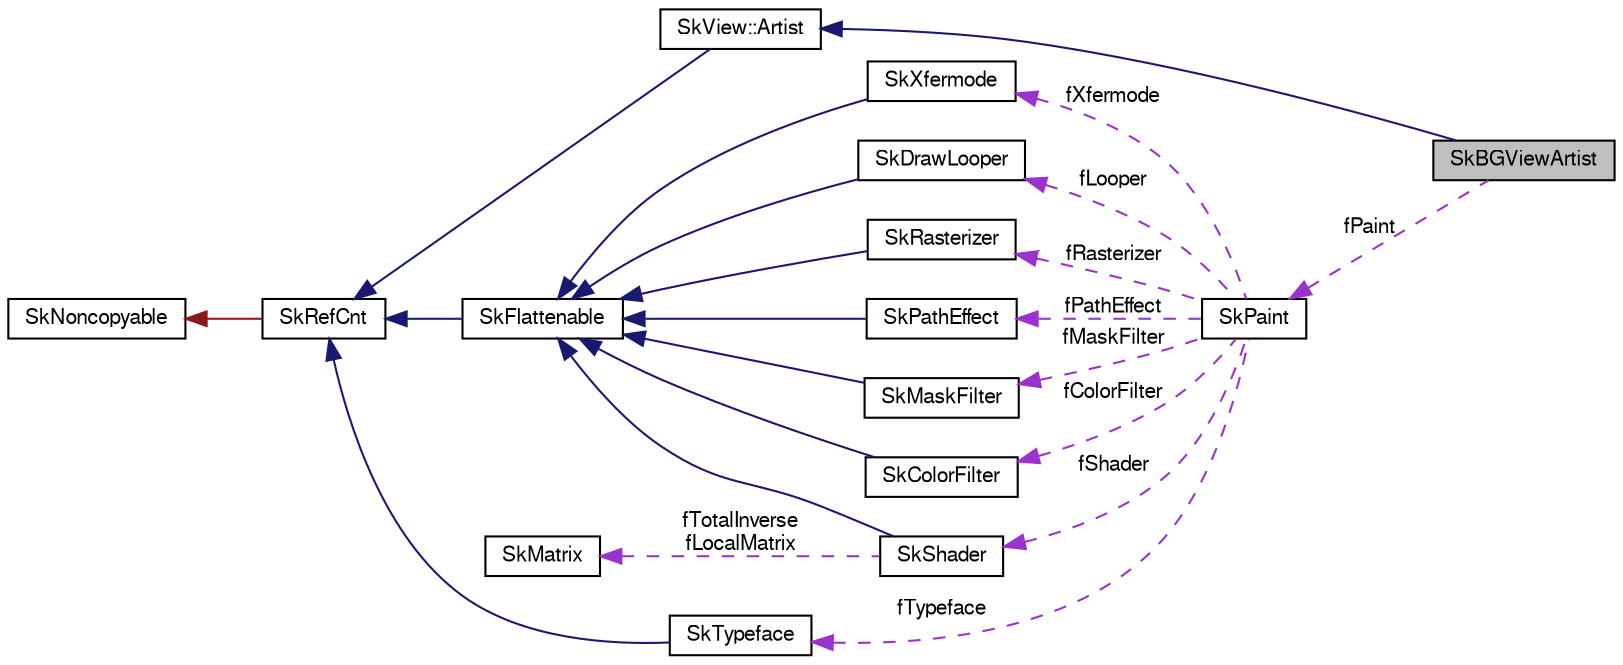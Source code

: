 digraph G
{
  edge [fontname="FreeSans",fontsize="10",labelfontname="FreeSans",labelfontsize="10"];
  node [fontname="FreeSans",fontsize="10",shape=record];
  rankdir=LR;
  Node1 [label="SkBGViewArtist",height=0.2,width=0.4,color="black", fillcolor="grey75", style="filled" fontcolor="black"];
  Node2 -> Node1 [dir=back,color="midnightblue",fontsize="10",style="solid",fontname="FreeSans"];
  Node2 [label="SkView::Artist",height=0.2,width=0.4,color="black", fillcolor="white", style="filled",URL="$class_sk_view_1_1_artist.html"];
  Node3 -> Node2 [dir=back,color="midnightblue",fontsize="10",style="solid",fontname="FreeSans"];
  Node3 [label="SkRefCnt",height=0.2,width=0.4,color="black", fillcolor="white", style="filled",URL="$class_sk_ref_cnt.html"];
  Node4 -> Node3 [dir=back,color="firebrick4",fontsize="10",style="solid",fontname="FreeSans"];
  Node4 [label="SkNoncopyable",height=0.2,width=0.4,color="black", fillcolor="white", style="filled",URL="$class_sk_noncopyable.html"];
  Node5 -> Node1 [dir=back,color="darkorchid3",fontsize="10",style="dashed",label="fPaint",fontname="FreeSans"];
  Node5 [label="SkPaint",height=0.2,width=0.4,color="black", fillcolor="white", style="filled",URL="$class_sk_paint.html"];
  Node6 -> Node5 [dir=back,color="darkorchid3",fontsize="10",style="dashed",label="fPathEffect",fontname="FreeSans"];
  Node6 [label="SkPathEffect",height=0.2,width=0.4,color="black", fillcolor="white", style="filled",URL="$class_sk_path_effect.html"];
  Node7 -> Node6 [dir=back,color="midnightblue",fontsize="10",style="solid",fontname="FreeSans"];
  Node7 [label="SkFlattenable",height=0.2,width=0.4,color="black", fillcolor="white", style="filled",URL="$class_sk_flattenable.html"];
  Node3 -> Node7 [dir=back,color="midnightblue",fontsize="10",style="solid",fontname="FreeSans"];
  Node8 -> Node5 [dir=back,color="darkorchid3",fontsize="10",style="dashed",label="fMaskFilter",fontname="FreeSans"];
  Node8 [label="SkMaskFilter",height=0.2,width=0.4,color="black", fillcolor="white", style="filled",URL="$class_sk_mask_filter.html"];
  Node7 -> Node8 [dir=back,color="midnightblue",fontsize="10",style="solid",fontname="FreeSans"];
  Node9 -> Node5 [dir=back,color="darkorchid3",fontsize="10",style="dashed",label="fColorFilter",fontname="FreeSans"];
  Node9 [label="SkColorFilter",height=0.2,width=0.4,color="black", fillcolor="white", style="filled",URL="$class_sk_color_filter.html"];
  Node7 -> Node9 [dir=back,color="midnightblue",fontsize="10",style="solid",fontname="FreeSans"];
  Node10 -> Node5 [dir=back,color="darkorchid3",fontsize="10",style="dashed",label="fShader",fontname="FreeSans"];
  Node10 [label="SkShader",height=0.2,width=0.4,color="black", fillcolor="white", style="filled",URL="$class_sk_shader.html"];
  Node7 -> Node10 [dir=back,color="midnightblue",fontsize="10",style="solid",fontname="FreeSans"];
  Node11 -> Node10 [dir=back,color="darkorchid3",fontsize="10",style="dashed",label="fTotalInverse\nfLocalMatrix",fontname="FreeSans"];
  Node11 [label="SkMatrix",height=0.2,width=0.4,color="black", fillcolor="white", style="filled",URL="$class_sk_matrix.html"];
  Node12 -> Node5 [dir=back,color="darkorchid3",fontsize="10",style="dashed",label="fTypeface",fontname="FreeSans"];
  Node12 [label="SkTypeface",height=0.2,width=0.4,color="black", fillcolor="white", style="filled",URL="$class_sk_typeface.html"];
  Node3 -> Node12 [dir=back,color="midnightblue",fontsize="10",style="solid",fontname="FreeSans"];
  Node13 -> Node5 [dir=back,color="darkorchid3",fontsize="10",style="dashed",label="fXfermode",fontname="FreeSans"];
  Node13 [label="SkXfermode",height=0.2,width=0.4,color="black", fillcolor="white", style="filled",URL="$class_sk_xfermode.html"];
  Node7 -> Node13 [dir=back,color="midnightblue",fontsize="10",style="solid",fontname="FreeSans"];
  Node14 -> Node5 [dir=back,color="darkorchid3",fontsize="10",style="dashed",label="fLooper",fontname="FreeSans"];
  Node14 [label="SkDrawLooper",height=0.2,width=0.4,color="black", fillcolor="white", style="filled",URL="$class_sk_draw_looper.html"];
  Node7 -> Node14 [dir=back,color="midnightblue",fontsize="10",style="solid",fontname="FreeSans"];
  Node15 -> Node5 [dir=back,color="darkorchid3",fontsize="10",style="dashed",label="fRasterizer",fontname="FreeSans"];
  Node15 [label="SkRasterizer",height=0.2,width=0.4,color="black", fillcolor="white", style="filled",URL="$class_sk_rasterizer.html"];
  Node7 -> Node15 [dir=back,color="midnightblue",fontsize="10",style="solid",fontname="FreeSans"];
}
